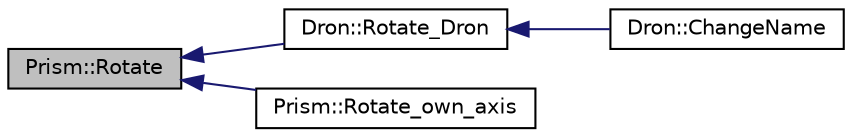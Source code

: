 digraph "Prism::Rotate"
{
  edge [fontname="Helvetica",fontsize="10",labelfontname="Helvetica",labelfontsize="10"];
  node [fontname="Helvetica",fontsize="10",shape=record];
  rankdir="LR";
  Node9 [label="Prism::Rotate",height=0.2,width=0.4,color="black", fillcolor="grey75", style="filled", fontcolor="black"];
  Node9 -> Node10 [dir="back",color="midnightblue",fontsize="10",style="solid",fontname="Helvetica"];
  Node10 [label="Dron::Rotate_Dron",height=0.2,width=0.4,color="black", fillcolor="white", style="filled",URL="$class_dron.html#aab7fe386692b8cb6266d28f85dd924a0",tooltip="Metoda obrotu drona wokół właśnej osi o zadany kąt. "];
  Node10 -> Node11 [dir="back",color="midnightblue",fontsize="10",style="solid",fontname="Helvetica"];
  Node11 [label="Dron::ChangeName",height=0.2,width=0.4,color="black", fillcolor="white", style="filled",URL="$class_dron.html#adae397eef945fcbf6e8d17b4503606a3",tooltip="Metoda zmiany nazwy drona. "];
  Node9 -> Node12 [dir="back",color="midnightblue",fontsize="10",style="solid",fontname="Helvetica"];
  Node12 [label="Prism::Rotate_own_axis",height=0.2,width=0.4,color="black", fillcolor="white", style="filled",URL="$class_prism.html#ab3fe089af9aa8606d968d410da1f4ed8",tooltip="Metoda obracająca bryłę wokół własnej osi o zadany kąt. "];
}
